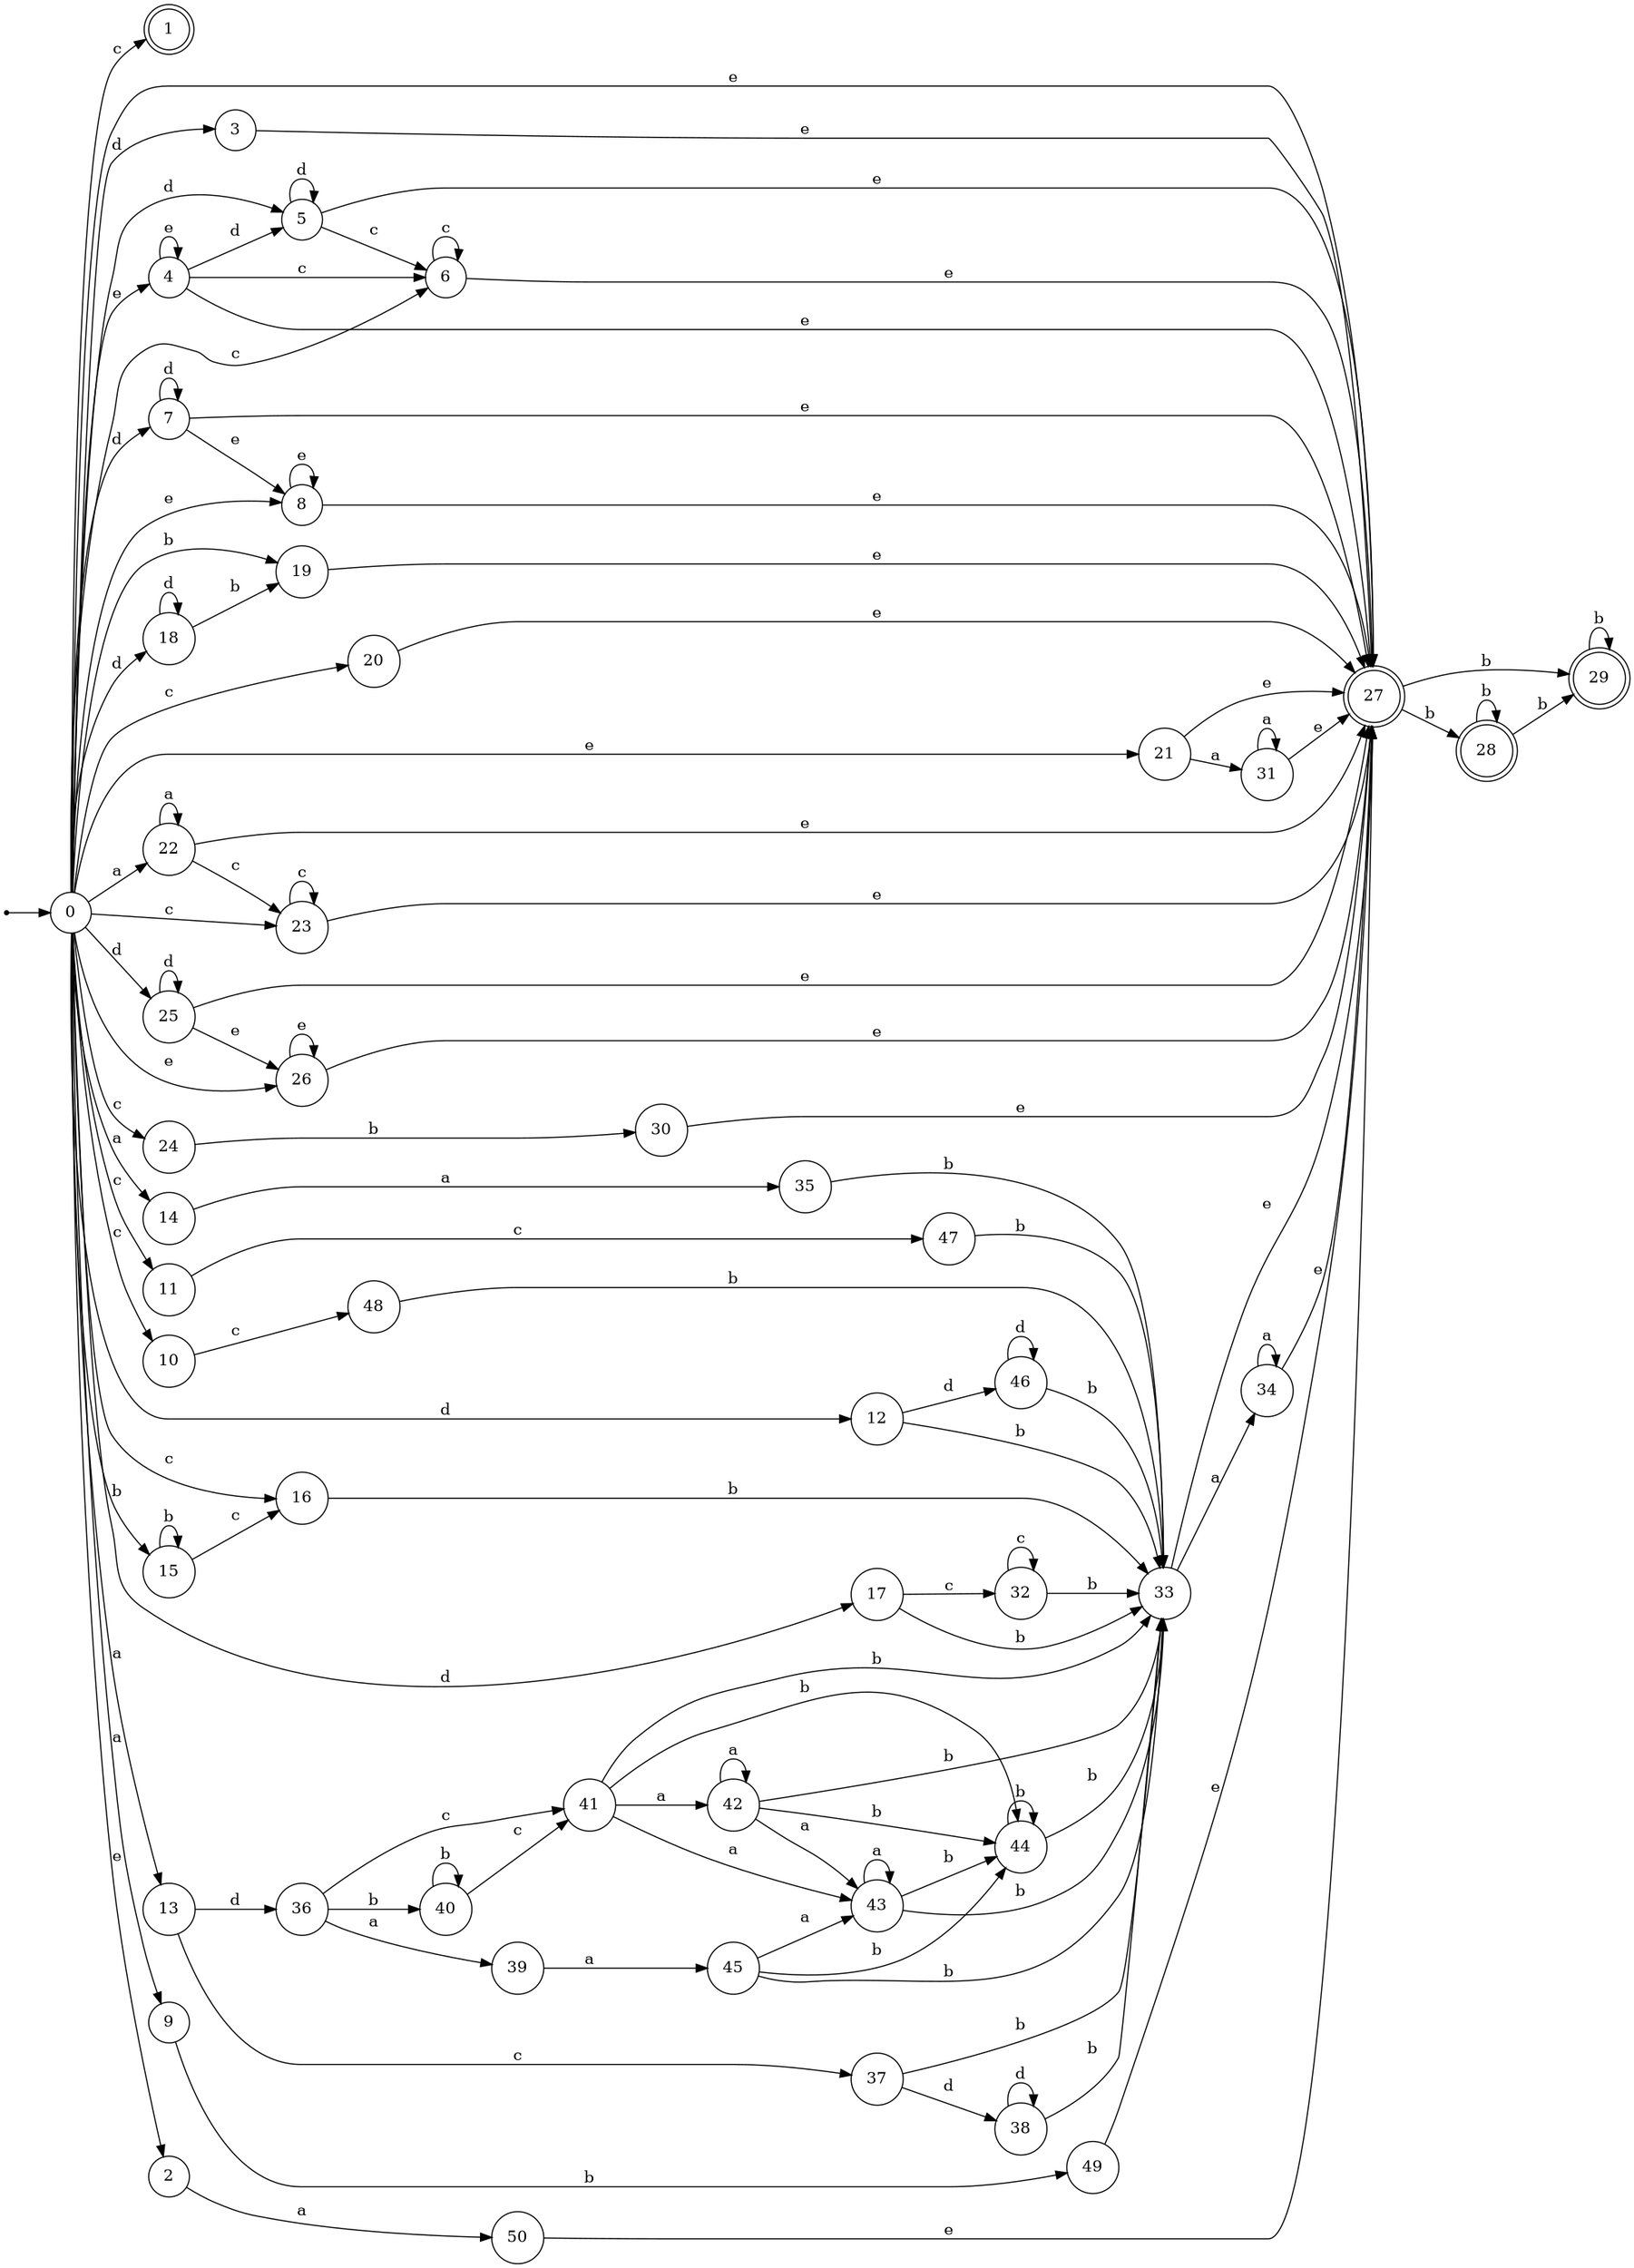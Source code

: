 digraph finite_state_machine {
rankdir=LR;
size="20,20";
node [shape = point]; "dummy0"
node [shape = circle]; "0";
"dummy0" -> "0";
node [shape = doublecircle]; "1";node [shape = circle]; "2";
node [shape = circle]; "3";
node [shape = circle]; "4";
node [shape = circle]; "5";
node [shape = circle]; "6";
node [shape = circle]; "7";
node [shape = circle]; "8";
node [shape = circle]; "9";
node [shape = circle]; "10";
node [shape = circle]; "11";
node [shape = circle]; "12";
node [shape = circle]; "13";
node [shape = circle]; "14";
node [shape = circle]; "15";
node [shape = circle]; "16";
node [shape = circle]; "17";
node [shape = circle]; "18";
node [shape = circle]; "19";
node [shape = circle]; "20";
node [shape = circle]; "21";
node [shape = circle]; "22";
node [shape = circle]; "23";
node [shape = circle]; "24";
node [shape = circle]; "25";
node [shape = circle]; "26";
node [shape = doublecircle]; "27";node [shape = doublecircle]; "28";node [shape = doublecircle]; "29";node [shape = circle]; "30";
node [shape = circle]; "31";
node [shape = circle]; "32";
node [shape = circle]; "33";
node [shape = circle]; "34";
node [shape = circle]; "35";
node [shape = circle]; "36";
node [shape = circle]; "37";
node [shape = circle]; "38";
node [shape = circle]; "39";
node [shape = circle]; "40";
node [shape = circle]; "41";
node [shape = circle]; "42";
node [shape = circle]; "43";
node [shape = circle]; "44";
node [shape = circle]; "45";
node [shape = circle]; "46";
node [shape = circle]; "47";
node [shape = circle]; "48";
node [shape = circle]; "49";
node [shape = circle]; "50";
"0" -> "1" [label = "c"];
 "0" -> "6" [label = "c"];
 "0" -> "10" [label = "c"];
 "0" -> "11" [label = "c"];
 "0" -> "16" [label = "c"];
 "0" -> "20" [label = "c"];
 "0" -> "23" [label = "c"];
 "0" -> "24" [label = "c"];
 "0" -> "2" [label = "e"];
 "0" -> "4" [label = "e"];
 "0" -> "21" [label = "e"];
 "0" -> "8" [label = "e"];
 "0" -> "26" [label = "e"];
 "0" -> "27" [label = "e"];
 "0" -> "17" [label = "d"];
 "0" -> "18" [label = "d"];
 "0" -> "3" [label = "d"];
 "0" -> "5" [label = "d"];
 "0" -> "7" [label = "d"];
 "0" -> "25" [label = "d"];
 "0" -> "12" [label = "d"];
 "0" -> "9" [label = "a"];
 "0" -> "13" [label = "a"];
 "0" -> "14" [label = "a"];
 "0" -> "22" [label = "a"];
 "0" -> "19" [label = "b"];
 "0" -> "15" [label = "b"];
 "27" -> "28" [label = "b"];
 "27" -> "29" [label = "b"];
 "29" -> "29" [label = "b"];
 "28" -> "28" [label = "b"];
 "28" -> "29" [label = "b"];
 "26" -> "26" [label = "e"];
 "26" -> "27" [label = "e"];
 "25" -> "25" [label = "d"];
 "25" -> "26" [label = "e"];
 "25" -> "27" [label = "e"];
 "24" -> "30" [label = "b"];
 "30" -> "27" [label = "e"];
 "23" -> "23" [label = "c"];
 "23" -> "27" [label = "e"];
 "22" -> "22" [label = "a"];
 "22" -> "23" [label = "c"];
 "22" -> "27" [label = "e"];
 "21" -> "31" [label = "a"];
 "21" -> "27" [label = "e"];
 "31" -> "31" [label = "a"];
 "31" -> "27" [label = "e"];
 "20" -> "27" [label = "e"];
 "19" -> "27" [label = "e"];
 "18" -> "18" [label = "d"];
 "18" -> "19" [label = "b"];
 "17" -> "32" [label = "c"];
 "17" -> "33" [label = "b"];
 "33" -> "34" [label = "a"];
 "33" -> "27" [label = "e"];
 "34" -> "34" [label = "a"];
 "34" -> "27" [label = "e"];
 "32" -> "32" [label = "c"];
 "32" -> "33" [label = "b"];
 "16" -> "33" [label = "b"];
 "15" -> "15" [label = "b"];
 "15" -> "16" [label = "c"];
 "14" -> "35" [label = "a"];
 "35" -> "33" [label = "b"];
 "13" -> "36" [label = "d"];
 "13" -> "37" [label = "c"];
 "37" -> "38" [label = "d"];
 "37" -> "33" [label = "b"];
 "38" -> "38" [label = "d"];
 "38" -> "33" [label = "b"];
 "36" -> "39" [label = "a"];
 "36" -> "40" [label = "b"];
 "36" -> "41" [label = "c"];
 "41" -> "42" [label = "a"];
 "41" -> "43" [label = "a"];
 "41" -> "33" [label = "b"];
 "41" -> "44" [label = "b"];
 "44" -> "33" [label = "b"];
 "44" -> "44" [label = "b"];
 "43" -> "43" [label = "a"];
 "43" -> "33" [label = "b"];
 "43" -> "44" [label = "b"];
 "42" -> "42" [label = "a"];
 "42" -> "43" [label = "a"];
 "42" -> "33" [label = "b"];
 "42" -> "44" [label = "b"];
 "40" -> "40" [label = "b"];
 "40" -> "41" [label = "c"];
 "39" -> "45" [label = "a"];
 "45" -> "43" [label = "a"];
 "45" -> "33" [label = "b"];
 "45" -> "44" [label = "b"];
 "12" -> "46" [label = "d"];
 "12" -> "33" [label = "b"];
 "46" -> "46" [label = "d"];
 "46" -> "33" [label = "b"];
 "11" -> "47" [label = "c"];
 "47" -> "33" [label = "b"];
 "10" -> "48" [label = "c"];
 "48" -> "33" [label = "b"];
 "9" -> "49" [label = "b"];
 "49" -> "27" [label = "e"];
 "8" -> "8" [label = "e"];
 "8" -> "27" [label = "e"];
 "7" -> "7" [label = "d"];
 "7" -> "8" [label = "e"];
 "7" -> "27" [label = "e"];
 "6" -> "6" [label = "c"];
 "6" -> "27" [label = "e"];
 "5" -> "5" [label = "d"];
 "5" -> "6" [label = "c"];
 "5" -> "27" [label = "e"];
 "4" -> "27" [label = "e"];
 "4" -> "4" [label = "e"];
 "4" -> "5" [label = "d"];
 "4" -> "6" [label = "c"];
 "3" -> "27" [label = "e"];
 "2" -> "50" [label = "a"];
 "50" -> "27" [label = "e"];
 }
